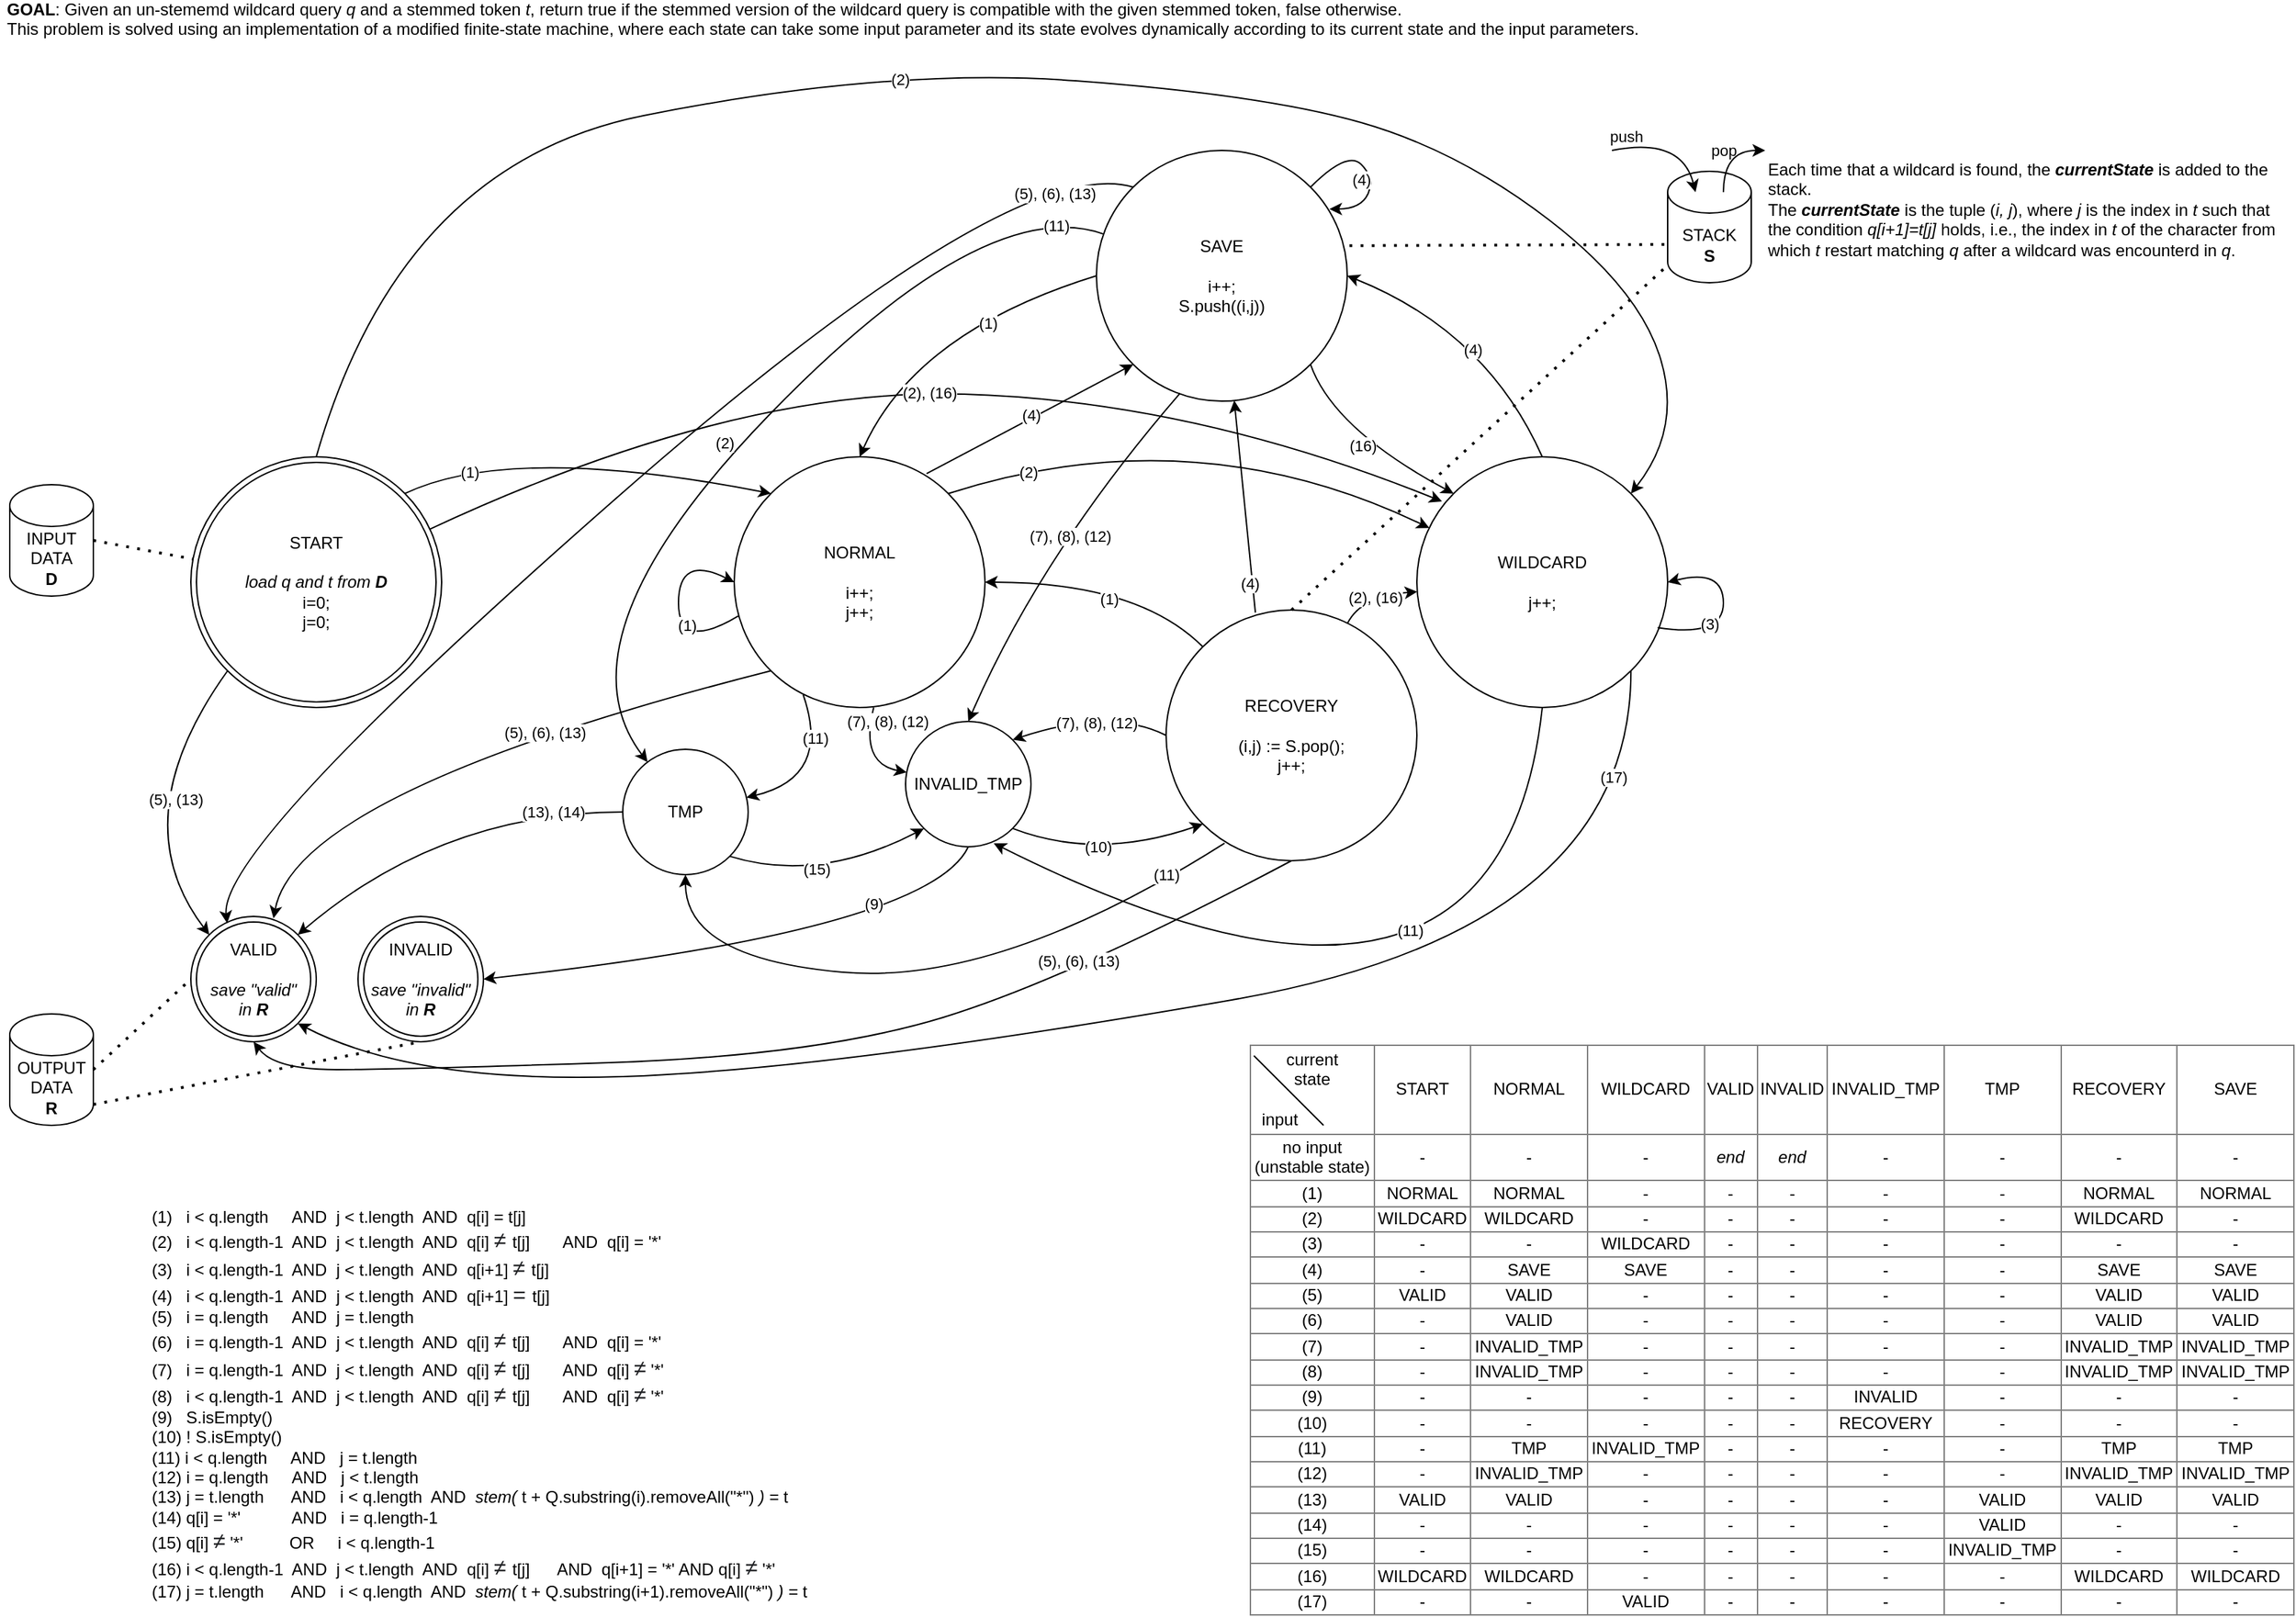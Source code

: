 <mxfile version="16.4.0" type="device"><diagram id="66Sm3epTP2mBcvqto1G-" name="Pagina-1"><mxGraphModel dx="2012" dy="714" grid="1" gridSize="10" guides="1" tooltips="1" connect="1" arrows="1" fold="1" page="1" pageScale="1" pageWidth="827" pageHeight="1169" math="0" shadow="0"><root><mxCell id="0"/><mxCell id="1" parent="0"/><mxCell id="__Qo0w44yZxhQyakp7ph-2" value="NORMAL&lt;br&gt;&lt;br&gt;i++;&lt;br&gt;j++;" style="ellipse;whiteSpace=wrap;html=1;aspect=fixed;fillColor=none;" parent="1" vertex="1"><mxGeometry x="-300" y="328" width="180" height="180" as="geometry"/></mxCell><mxCell id="__Qo0w44yZxhQyakp7ph-3" value="" style="curved=1;endArrow=classic;html=1;rounded=0;exitX=0.016;exitY=0.635;exitDx=0;exitDy=0;entryX=0;entryY=0.5;entryDx=0;entryDy=0;exitPerimeter=0;" parent="1" source="__Qo0w44yZxhQyakp7ph-2" target="__Qo0w44yZxhQyakp7ph-2" edge="1"><mxGeometry width="50" height="50" relative="1" as="geometry"><mxPoint x="-250" y="598" as="sourcePoint"/><mxPoint x="-200" y="548" as="targetPoint"/><Array as="points"><mxPoint x="-340" y="468"/><mxPoint x="-340" y="398"/></Array></mxGeometry></mxCell><mxCell id="__Qo0w44yZxhQyakp7ph-5" value="(1)" style="edgeLabel;html=1;align=center;verticalAlign=middle;resizable=0;points=[];" parent="__Qo0w44yZxhQyakp7ph-3" vertex="1" connectable="0"><mxGeometry x="-0.24" y="-6" relative="1" as="geometry"><mxPoint y="-7" as="offset"/></mxGeometry></mxCell><mxCell id="__Qo0w44yZxhQyakp7ph-4" value="(1)&amp;nbsp; &amp;nbsp;i &amp;lt; q.length&amp;nbsp; &amp;nbsp; &amp;nbsp;AND&amp;nbsp; j &amp;lt; t.length&amp;nbsp; AND&amp;nbsp; q[i] = t[j]&lt;br&gt;(2)&amp;nbsp; &amp;nbsp;i &amp;lt; q.length-1&amp;nbsp; AND&amp;nbsp; j &amp;lt; t.length&amp;nbsp; AND&amp;nbsp; q[i]&amp;nbsp;&lt;span style=&quot;color: rgb(32 , 33 , 36) ; font-family: &amp;#34;arial&amp;#34; , sans-serif ; font-size: 16px ; background-color: rgb(255 , 255 , 255)&quot;&gt;≠&amp;nbsp;&lt;/span&gt;t[j]&amp;nbsp; &amp;nbsp; &amp;nbsp; &amp;nbsp;AND&amp;nbsp; q[i] = '*'&lt;br&gt;(3)&amp;nbsp; &amp;nbsp;i &amp;lt; q.length-1&amp;nbsp; AND&amp;nbsp;&amp;nbsp;j &amp;lt; t.length&amp;nbsp; AND&amp;nbsp; q[i+1]&amp;nbsp;&lt;span style=&quot;color: rgb(32 , 33 , 36) ; font-family: &amp;#34;arial&amp;#34; , sans-serif ; font-size: 16px ; background-color: rgb(255 , 255 , 255)&quot;&gt;≠&amp;nbsp;&lt;/span&gt;t[j]&lt;br&gt;(4)&amp;nbsp; &amp;nbsp;i &amp;lt; q.length-1&amp;nbsp; AND&amp;nbsp;&amp;nbsp;j &amp;lt; t.length&amp;nbsp; AND&amp;nbsp; q[i+1]&amp;nbsp;&lt;span style=&quot;color: rgb(32 , 33 , 36) ; font-family: &amp;#34;arial&amp;#34; , sans-serif ; font-size: 16px ; background-color: rgb(255 , 255 , 255)&quot;&gt;=&amp;nbsp;&lt;/span&gt;t[j]&lt;br&gt;(5)&amp;nbsp; &amp;nbsp;i = q.length&amp;nbsp; &amp;nbsp; &amp;nbsp;AND&amp;nbsp; j = t.length&lt;br&gt;(6)&amp;nbsp; &amp;nbsp;i = q.length-1&amp;nbsp; AND&amp;nbsp; j &amp;lt; t.length&amp;nbsp; AND&amp;nbsp;&amp;nbsp;q[i]&amp;nbsp;&lt;span style=&quot;color: rgb(32 , 33 , 36) ; font-family: &amp;#34;arial&amp;#34; , sans-serif ; font-size: 16px ; background-color: rgb(255 , 255 , 255)&quot;&gt;≠&amp;nbsp;&lt;/span&gt;t[j]&amp;nbsp; &amp;nbsp; &amp;nbsp; &amp;nbsp;AND&amp;nbsp; q[i] = '*'&lt;br&gt;(7)&amp;nbsp; &amp;nbsp;i = q.length-1&amp;nbsp; AND&amp;nbsp; j &amp;lt; t.length&amp;nbsp; AND&amp;nbsp;&amp;nbsp;q[i]&amp;nbsp;&lt;span style=&quot;color: rgb(32 , 33 , 36) ; font-family: &amp;#34;arial&amp;#34; , sans-serif ; font-size: 16px ; background-color: rgb(255 , 255 , 255)&quot;&gt;≠&amp;nbsp;&lt;/span&gt;t[j]&amp;nbsp; &amp;nbsp; &amp;nbsp; &amp;nbsp;AND&amp;nbsp; q[i]&amp;nbsp;&lt;span style=&quot;color: rgb(32 , 33 , 36) ; font-family: &amp;#34;arial&amp;#34; , sans-serif ; font-size: 16px ; background-color: rgb(255 , 255 , 255)&quot;&gt;≠&lt;/span&gt;&amp;nbsp;'*'&lt;br&gt;(8)&amp;nbsp; &amp;nbsp;i &amp;lt; q.length-1&amp;nbsp; AND&amp;nbsp; j &amp;lt; t.length&amp;nbsp; AND&amp;nbsp; q[i]&amp;nbsp;&lt;span style=&quot;color: rgb(32 , 33 , 36) ; font-family: &amp;#34;arial&amp;#34; , sans-serif ; font-size: 16px ; background-color: rgb(255 , 255 , 255)&quot;&gt;≠&amp;nbsp;&lt;/span&gt;t[j]&amp;nbsp; &amp;nbsp; &amp;nbsp; &amp;nbsp;AND&amp;nbsp; q[i]&amp;nbsp;&lt;span style=&quot;color: rgb(32 , 33 , 36) ; font-family: &amp;#34;arial&amp;#34; , sans-serif ; font-size: 16px ; background-color: rgb(255 , 255 , 255)&quot;&gt;≠&lt;/span&gt;&amp;nbsp;'*'&lt;br&gt;(9)&amp;nbsp; &amp;nbsp;S.isEmpty()&lt;br&gt;(10) ! S.isEmpty()&lt;br&gt;(11) i &amp;lt; q.length&amp;nbsp; &amp;nbsp; &amp;nbsp;AND&amp;nbsp; &amp;nbsp;j = t.length&lt;br&gt;(12) i = q.length&amp;nbsp; &amp;nbsp; &amp;nbsp;AND&amp;nbsp; &amp;nbsp;j &amp;lt; t.length&lt;br&gt;(13) j = t.length&amp;nbsp; &amp;nbsp; &amp;nbsp; AND&amp;nbsp; &amp;nbsp;i &amp;lt; q.length&amp;nbsp; AND&amp;nbsp;&amp;nbsp;&lt;i&gt;stem( &lt;/i&gt;t + Q.substring(i).removeAll(&quot;*&quot;)&amp;nbsp;&lt;i&gt;) = &lt;/i&gt;t&lt;br&gt;(14) q[i] = '*'&amp;nbsp; &amp;nbsp; &amp;nbsp; &amp;nbsp; &amp;nbsp; &amp;nbsp;AND&amp;nbsp; &amp;nbsp;i = q.length-1&lt;br&gt;(15) q[i]&amp;nbsp;&lt;span style=&quot;color: rgb(32 , 33 , 36) ; font-family: &amp;#34;arial&amp;#34; , sans-serif ; font-size: 16px ; background-color: rgb(255 , 255 , 255)&quot;&gt;≠&lt;/span&gt;&amp;nbsp;'*'&amp;nbsp; &amp;nbsp; &amp;nbsp; &amp;nbsp; &amp;nbsp; OR&amp;nbsp; &amp;nbsp; &amp;nbsp;i &amp;lt; q.length-1&lt;br&gt;(16) i &amp;lt; q.length-1&amp;nbsp; AND&amp;nbsp; j &amp;lt; t.length&amp;nbsp; AND&amp;nbsp; q[i]&amp;nbsp;&lt;span style=&quot;color: rgb(32 , 33 , 36) ; font-family: &amp;#34;arial&amp;#34; , sans-serif ; font-size: 16px ; background-color: rgb(255 , 255 , 255)&quot;&gt;≠&amp;nbsp;&lt;/span&gt;t[j]&amp;nbsp; &amp;nbsp; &amp;nbsp; AND&amp;nbsp; q[i+1] = '*' AND q[i]&amp;nbsp;&lt;span style=&quot;color: rgb(32 , 33 , 36) ; font-family: &amp;#34;arial&amp;#34; , sans-serif ; font-size: 16px ; background-color: rgb(255 , 255 , 255)&quot;&gt;≠&lt;/span&gt;&amp;nbsp;'*'&lt;br&gt;(17) j = t.length&amp;nbsp; &amp;nbsp; &amp;nbsp; AND&amp;nbsp; &amp;nbsp;i &amp;lt; q.length&amp;nbsp; AND&amp;nbsp;&amp;nbsp;&lt;i&gt;stem(&amp;nbsp;&lt;/i&gt;t + Q.substring(i+1).removeAll(&quot;*&quot;)&amp;nbsp;&lt;i&gt;) =&amp;nbsp;&lt;/i&gt;t" style="text;html=1;strokeColor=none;fillColor=none;align=left;verticalAlign=top;whiteSpace=wrap;rounded=0;" parent="1" vertex="1"><mxGeometry x="-720" y="860" width="520" height="290" as="geometry"/></mxCell><mxCell id="__Qo0w44yZxhQyakp7ph-6" value="WILDCARD&lt;br&gt;&lt;br&gt;j++;" style="ellipse;whiteSpace=wrap;html=1;aspect=fixed;fillColor=none;" parent="1" vertex="1"><mxGeometry x="190" y="328" width="180" height="180" as="geometry"/></mxCell><mxCell id="__Qo0w44yZxhQyakp7ph-7" value="" style="curved=1;endArrow=classic;html=1;rounded=0;exitX=1;exitY=0;exitDx=0;exitDy=0;" parent="1" source="__Qo0w44yZxhQyakp7ph-2" target="__Qo0w44yZxhQyakp7ph-6" edge="1"><mxGeometry width="50" height="50" relative="1" as="geometry"><mxPoint x="-60" y="458" as="sourcePoint"/><mxPoint x="-10" y="408" as="targetPoint"/><Array as="points"><mxPoint x="30" y="298"/></Array></mxGeometry></mxCell><mxCell id="__Qo0w44yZxhQyakp7ph-10" value="(2)" style="edgeLabel;html=1;align=center;verticalAlign=middle;resizable=0;points=[];" parent="__Qo0w44yZxhQyakp7ph-7" vertex="1" connectable="0"><mxGeometry x="-0.093" y="-22" relative="1" as="geometry"><mxPoint x="-111" y="15" as="offset"/></mxGeometry></mxCell><mxCell id="__Qo0w44yZxhQyakp7ph-8" value="" style="curved=1;endArrow=classic;html=1;rounded=0;exitX=0.96;exitY=0.681;exitDx=0;exitDy=0;entryX=0;entryY=0.5;entryDx=0;entryDy=0;exitPerimeter=0;" parent="1" source="__Qo0w44yZxhQyakp7ph-6" edge="1"><mxGeometry width="50" height="50" relative="1" as="geometry"><mxPoint x="372.88" y="442.3" as="sourcePoint"/><mxPoint x="370.0" y="418" as="targetPoint"/><Array as="points"><mxPoint x="410" y="458"/><mxPoint x="410" y="408"/></Array></mxGeometry></mxCell><mxCell id="__Qo0w44yZxhQyakp7ph-9" value="(3)" style="edgeLabel;html=1;align=center;verticalAlign=middle;resizable=0;points=[];" parent="__Qo0w44yZxhQyakp7ph-8" vertex="1" connectable="0"><mxGeometry x="-0.24" y="-6" relative="1" as="geometry"><mxPoint x="-16" y="-5" as="offset"/></mxGeometry></mxCell><mxCell id="__Qo0w44yZxhQyakp7ph-11" value="&lt;div&gt;&lt;b&gt;GOAL&lt;/b&gt;: Given an un-stememd wildcard query &lt;i&gt;q&lt;/i&gt; and a stemmed token &lt;i&gt;t&lt;/i&gt;,&lt;span&gt;&amp;nbsp;return true if the stemmed version of the wildcard query is&amp;nbsp;&lt;/span&gt;&lt;span&gt;compatible with the given stemmed token, false otherwise.&lt;/span&gt;&lt;/div&gt;&lt;div&gt;&lt;span&gt;This problem is solved using an implementation of a modified&lt;/span&gt;&lt;span&gt;&amp;nbsp;finite-state machine, where each state can take some input&lt;/span&gt;&lt;span&gt;&amp;nbsp;parameter and its state evolves dynamically according to&lt;/span&gt;&lt;span&gt;&amp;nbsp;its current state and the input parameters.&lt;/span&gt;&lt;/div&gt;" style="text;html=1;strokeColor=none;fillColor=none;spacing=5;spacingTop=-20;whiteSpace=wrap;overflow=hidden;rounded=0;align=left;" parent="1" vertex="1"><mxGeometry x="-827" y="10" width="1587" height="120" as="geometry"/></mxCell><mxCell id="__Qo0w44yZxhQyakp7ph-12" value="" style="curved=1;endArrow=classic;html=1;rounded=0;exitX=0.5;exitY=0;exitDx=0;exitDy=0;entryX=1;entryY=0.5;entryDx=0;entryDy=0;" parent="1" source="__Qo0w44yZxhQyakp7ph-6" target="__Qo0w44yZxhQyakp7ph-16" edge="1"><mxGeometry width="50" height="50" relative="1" as="geometry"><mxPoint x="343.64" y="468.0" as="sourcePoint"/><mxPoint x="280" y="564.36" as="targetPoint"/><Array as="points"><mxPoint x="240" y="238"/></Array></mxGeometry></mxCell><mxCell id="__Qo0w44yZxhQyakp7ph-13" value="(4)" style="edgeLabel;html=1;align=center;verticalAlign=middle;resizable=0;points=[];" parent="__Qo0w44yZxhQyakp7ph-12" vertex="1" connectable="0"><mxGeometry x="-0.093" y="-22" relative="1" as="geometry"><mxPoint x="-32" y="17" as="offset"/></mxGeometry></mxCell><mxCell id="__Qo0w44yZxhQyakp7ph-16" value="SAVE&lt;br&gt;&lt;br&gt;i++;&lt;br&gt;S.push((i,j))" style="ellipse;whiteSpace=wrap;html=1;aspect=fixed;fillColor=none;" parent="1" vertex="1"><mxGeometry x="-40" y="108" width="180" height="180" as="geometry"/></mxCell><mxCell id="__Qo0w44yZxhQyakp7ph-18" value="" style="curved=1;endArrow=classic;html=1;rounded=0;exitX=0;exitY=0.5;exitDx=0;exitDy=0;entryX=0.5;entryY=0;entryDx=0;entryDy=0;" parent="1" source="__Qo0w44yZxhQyakp7ph-16" target="__Qo0w44yZxhQyakp7ph-2" edge="1"><mxGeometry width="50" height="50" relative="1" as="geometry"><mxPoint x="353.64" y="491.64" as="sourcePoint"/><mxPoint x="353.64" y="614.36" as="targetPoint"/><Array as="points"><mxPoint x="-170" y="238"/></Array></mxGeometry></mxCell><mxCell id="oOPfeq_3tYy-p722Qf_V-6" value="(1)" style="edgeLabel;html=1;align=center;verticalAlign=middle;resizable=0;points=[];" parent="__Qo0w44yZxhQyakp7ph-18" vertex="1" connectable="0"><mxGeometry x="-0.281" y="9" relative="1" as="geometry"><mxPoint as="offset"/></mxGeometry></mxCell><mxCell id="__Qo0w44yZxhQyakp7ph-20" value="START&lt;br&gt;&lt;br&gt;&lt;i&gt;load q and t from &lt;b&gt;D&lt;/b&gt;&lt;/i&gt;&lt;br&gt;i=0;&lt;br&gt;j=0;" style="ellipse;shape=doubleEllipse;whiteSpace=wrap;html=1;aspect=fixed;fillColor=none;" parent="1" vertex="1"><mxGeometry x="-690" y="328" width="180" height="180" as="geometry"/></mxCell><mxCell id="__Qo0w44yZxhQyakp7ph-21" value="" style="curved=1;endArrow=classic;html=1;rounded=0;exitX=1;exitY=0;exitDx=0;exitDy=0;entryX=0;entryY=0;entryDx=0;entryDy=0;" parent="1" source="__Qo0w44yZxhQyakp7ph-20" target="__Qo0w44yZxhQyakp7ph-2" edge="1"><mxGeometry width="50" height="50" relative="1" as="geometry"><mxPoint x="-460" y="368" as="sourcePoint"/><mxPoint x="-410" y="318" as="targetPoint"/><Array as="points"><mxPoint x="-460" y="318"/></Array></mxGeometry></mxCell><mxCell id="zODem1AToH_HP48dEV0D-1" value="(1)" style="edgeLabel;html=1;align=center;verticalAlign=middle;resizable=0;points=[];" parent="__Qo0w44yZxhQyakp7ph-21" vertex="1" connectable="0"><mxGeometry x="-0.017" y="-13" relative="1" as="geometry"><mxPoint x="-77" y="-2" as="offset"/></mxGeometry></mxCell><mxCell id="__Qo0w44yZxhQyakp7ph-22" value="VALID&lt;br&gt;&lt;br&gt;&lt;i&gt;save &quot;valid&quot;&lt;br&gt;in &lt;b&gt;R&lt;/b&gt;&lt;/i&gt;" style="ellipse;shape=doubleEllipse;whiteSpace=wrap;html=1;aspect=fixed;fillColor=none;" parent="1" vertex="1"><mxGeometry x="-690" y="658" width="90" height="90" as="geometry"/></mxCell><mxCell id="__Qo0w44yZxhQyakp7ph-26" value="" style="group" parent="1" vertex="1" connectable="0"><mxGeometry x="-613.5" y="525.995" width="177" height="42.005" as="geometry"/></mxCell><mxCell id="__Qo0w44yZxhQyakp7ph-23" value="" style="curved=1;endArrow=classic;html=1;rounded=0;exitX=0;exitY=1;exitDx=0;exitDy=0;entryX=0.659;entryY=0.015;entryDx=0;entryDy=0;entryPerimeter=0;" parent="__Qo0w44yZxhQyakp7ph-26" source="__Qo0w44yZxhQyakp7ph-2" target="__Qo0w44yZxhQyakp7ph-22" edge="1"><mxGeometry width="50" height="50" relative="1" as="geometry"><mxPoint x="240" y="112.005" as="sourcePoint"/><mxPoint x="290" y="62.005" as="targetPoint"/><Array as="points"><mxPoint y="42.005"/></Array></mxGeometry></mxCell><mxCell id="__Qo0w44yZxhQyakp7ph-25" value="(5), (6), (13)" style="edgeLabel;html=1;align=center;verticalAlign=middle;resizable=0;points=[];" parent="__Qo0w44yZxhQyakp7ph-26" vertex="1" connectable="0"><mxGeometry x="240" y="-238" as="geometry"><mxPoint x="-63" y="238" as="offset"/></mxGeometry></mxCell><mxCell id="__Qo0w44yZxhQyakp7ph-27" value="INVALID&lt;br&gt;&lt;br&gt;&lt;i&gt;save &quot;invalid&quot;&lt;br&gt;in&amp;nbsp;&lt;b&gt;R&lt;/b&gt;&lt;/i&gt;" style="ellipse;shape=doubleEllipse;whiteSpace=wrap;html=1;aspect=fixed;fillColor=none;" parent="1" vertex="1"><mxGeometry x="-570" y="658" width="90" height="90" as="geometry"/></mxCell><mxCell id="__Qo0w44yZxhQyakp7ph-30" value="INVALID_TMP" style="ellipse;whiteSpace=wrap;html=1;aspect=fixed;fillColor=none;" parent="1" vertex="1"><mxGeometry x="-177" y="518" width="90" height="90" as="geometry"/></mxCell><mxCell id="__Qo0w44yZxhQyakp7ph-31" value="" style="curved=1;endArrow=classic;html=1;rounded=0;exitX=0.556;exitY=1.001;exitDx=0;exitDy=0;exitPerimeter=0;" parent="1" source="__Qo0w44yZxhQyakp7ph-2" target="__Qo0w44yZxhQyakp7ph-30" edge="1"><mxGeometry width="50" height="50" relative="1" as="geometry"><mxPoint x="-103.64" y="481.64" as="sourcePoint"/><mxPoint x="-200" y="668" as="targetPoint"/><Array as="points"><mxPoint x="-210" y="548"/></Array></mxGeometry></mxCell><mxCell id="__Qo0w44yZxhQyakp7ph-32" value="(7), (8), (12)" style="edgeLabel;html=1;align=center;verticalAlign=middle;resizable=0;points=[];" parent="__Qo0w44yZxhQyakp7ph-31" vertex="1" connectable="0"><mxGeometry x="-0.065" y="18" relative="1" as="geometry"><mxPoint x="1" y="-29" as="offset"/></mxGeometry></mxCell><mxCell id="__Qo0w44yZxhQyakp7ph-33" value="RECOVERY&lt;br&gt;&lt;br&gt;(i,j) := S.pop();&lt;br&gt;j++;" style="ellipse;whiteSpace=wrap;html=1;aspect=fixed;fillColor=none;" parent="1" vertex="1"><mxGeometry x="10" y="438" width="180" height="180" as="geometry"/></mxCell><mxCell id="__Qo0w44yZxhQyakp7ph-38" value="" style="group" parent="1" vertex="1" connectable="0"><mxGeometry x="370" y="98" width="440" height="120" as="geometry"/></mxCell><mxCell id="__Qo0w44yZxhQyakp7ph-17" value="" style="group" parent="__Qo0w44yZxhQyakp7ph-38" vertex="1" connectable="0"><mxGeometry y="10" width="440" height="110" as="geometry"/></mxCell><mxCell id="__Qo0w44yZxhQyakp7ph-37" value="" style="group" parent="__Qo0w44yZxhQyakp7ph-17" vertex="1" connectable="0"><mxGeometry width="440" height="110" as="geometry"/></mxCell><mxCell id="__Qo0w44yZxhQyakp7ph-14" value="STACK&lt;br&gt;&lt;b&gt;S&lt;/b&gt;" style="shape=cylinder3;whiteSpace=wrap;html=1;boundedLbl=1;backgroundOutline=1;size=15;fillColor=none;" parent="__Qo0w44yZxhQyakp7ph-37" vertex="1"><mxGeometry y="15" width="60" height="80" as="geometry"/></mxCell><mxCell id="__Qo0w44yZxhQyakp7ph-15" value="Each time that a wildcard is found,&amp;nbsp;the &lt;b&gt;&lt;i&gt;currentState &lt;/i&gt;&lt;/b&gt;is added to the stack.&lt;br&gt;The &lt;b style=&quot;font-style: italic&quot;&gt;currentState &lt;/b&gt;is the tuple (&lt;i&gt;i, j&lt;/i&gt;), where &lt;i&gt;j&lt;/i&gt; is the index in &lt;i&gt;t&lt;/i&gt;&amp;nbsp;such that the condition &lt;i&gt;q[i+1]=t[j] &lt;/i&gt;holds, i.e., the index in &lt;i&gt;t&lt;/i&gt;&amp;nbsp;of the character from which &lt;i&gt;t&lt;/i&gt;&amp;nbsp;restart matching &lt;i&gt;q&lt;/i&gt;&amp;nbsp;after a wildcard was encounterd in &lt;i&gt;q&lt;/i&gt;.&amp;nbsp;" style="text;html=1;strokeColor=none;fillColor=none;align=left;verticalAlign=top;whiteSpace=wrap;rounded=0;" parent="__Qo0w44yZxhQyakp7ph-37" vertex="1"><mxGeometry x="70" width="370" height="110" as="geometry"/></mxCell><mxCell id="__Qo0w44yZxhQyakp7ph-34" value="push" style="curved=1;endArrow=classic;html=1;rounded=0;labelBackgroundColor=none;" parent="__Qo0w44yZxhQyakp7ph-38" edge="1"><mxGeometry x="-0.745" y="8" width="50" height="50" relative="1" as="geometry"><mxPoint x="-40" y="10" as="sourcePoint"/><mxPoint x="20" y="40" as="targetPoint"/><Array as="points"><mxPoint x="10"/></Array><mxPoint as="offset"/></mxGeometry></mxCell><mxCell id="__Qo0w44yZxhQyakp7ph-35" value="pop" style="curved=1;endArrow=classic;html=1;rounded=0;exitX=0.667;exitY=0.188;exitDx=0;exitDy=0;exitPerimeter=0;labelBackgroundColor=none;" parent="__Qo0w44yZxhQyakp7ph-38" source="__Qo0w44yZxhQyakp7ph-14" edge="1"><mxGeometry x="0.001" width="50" height="50" relative="1" as="geometry"><mxPoint x="-30" y="20" as="sourcePoint"/><mxPoint x="70" y="10" as="targetPoint"/><Array as="points"><mxPoint x="40" y="10"/></Array><mxPoint as="offset"/></mxGeometry></mxCell><mxCell id="__Qo0w44yZxhQyakp7ph-40" value="" style="curved=1;endArrow=classic;html=1;rounded=0;exitX=1;exitY=1;exitDx=0;exitDy=0;entryX=0;entryY=1;entryDx=0;entryDy=0;" parent="1" source="__Qo0w44yZxhQyakp7ph-30" target="__Qo0w44yZxhQyakp7ph-33" edge="1"><mxGeometry width="50" height="50" relative="1" as="geometry"><mxPoint x="-136.36" y="491.64" as="sourcePoint"/><mxPoint x="-46.82" y="464.82" as="targetPoint"/><Array as="points"><mxPoint x="-40" y="618"/></Array></mxGeometry></mxCell><mxCell id="__Qo0w44yZxhQyakp7ph-41" value="(10)" style="edgeLabel;html=1;align=center;verticalAlign=middle;resizable=0;points=[];" parent="__Qo0w44yZxhQyakp7ph-40" vertex="1" connectable="0"><mxGeometry x="-0.065" y="18" relative="1" as="geometry"><mxPoint x="3" y="8" as="offset"/></mxGeometry></mxCell><mxCell id="__Qo0w44yZxhQyakp7ph-42" value="" style="curved=1;endArrow=classic;html=1;rounded=0;entryX=1;entryY=0.5;entryDx=0;entryDy=0;exitX=0.5;exitY=1;exitDx=0;exitDy=0;" parent="1" source="__Qo0w44yZxhQyakp7ph-30" target="__Qo0w44yZxhQyakp7ph-27" edge="1"><mxGeometry width="50" height="50" relative="1" as="geometry"><mxPoint x="-170" y="618" as="sourcePoint"/><mxPoint x="-46.82" y="464.82" as="targetPoint"/><Array as="points"><mxPoint x="-160" y="668"/></Array></mxGeometry></mxCell><mxCell id="__Qo0w44yZxhQyakp7ph-43" value="(9)" style="edgeLabel;html=1;align=center;verticalAlign=middle;resizable=0;points=[];" parent="__Qo0w44yZxhQyakp7ph-42" vertex="1" connectable="0"><mxGeometry x="-0.065" y="18" relative="1" as="geometry"><mxPoint x="72" y="-50" as="offset"/></mxGeometry></mxCell><mxCell id="__Qo0w44yZxhQyakp7ph-44" value="" style="curved=1;endArrow=classic;html=1;rounded=0;exitX=0;exitY=0;exitDx=0;exitDy=0;entryX=1;entryY=0.5;entryDx=0;entryDy=0;" parent="1" source="__Qo0w44yZxhQyakp7ph-33" target="__Qo0w44yZxhQyakp7ph-2" edge="1"><mxGeometry width="50" height="50" relative="1" as="geometry"><mxPoint x="-526.36" y="364.36" as="sourcePoint"/><mxPoint x="-263.64" y="364.36" as="targetPoint"/><Array as="points"><mxPoint x="-10" y="418"/></Array></mxGeometry></mxCell><mxCell id="oOPfeq_3tYy-p722Qf_V-5" value="(1)" style="edgeLabel;html=1;align=center;verticalAlign=middle;resizable=0;points=[];" parent="__Qo0w44yZxhQyakp7ph-44" vertex="1" connectable="0"><mxGeometry x="-0.014" y="12" relative="1" as="geometry"><mxPoint as="offset"/></mxGeometry></mxCell><mxCell id="__Qo0w44yZxhQyakp7ph-45" value="" style="curved=1;endArrow=classic;html=1;rounded=0;exitX=0.5;exitY=1;exitDx=0;exitDy=0;entryX=0.703;entryY=0.972;entryDx=0;entryDy=0;entryPerimeter=0;" parent="1" source="__Qo0w44yZxhQyakp7ph-6" target="__Qo0w44yZxhQyakp7ph-30" edge="1"><mxGeometry width="50" height="50" relative="1" as="geometry"><mxPoint x="46.36" y="474.36" as="sourcePoint"/><mxPoint x="-110" y="428" as="targetPoint"/><Array as="points"><mxPoint x="250" y="788"/></Array></mxGeometry></mxCell><mxCell id="__Qo0w44yZxhQyakp7ph-46" value="(11)" style="edgeLabel;html=1;align=center;verticalAlign=middle;resizable=0;points=[];" parent="__Qo0w44yZxhQyakp7ph-45" vertex="1" connectable="0"><mxGeometry x="-0.455" y="-62" relative="1" as="geometry"><mxPoint x="-14" y="-20" as="offset"/></mxGeometry></mxCell><mxCell id="__Qo0w44yZxhQyakp7ph-47" value="TMP" style="ellipse;whiteSpace=wrap;html=1;aspect=fixed;fillColor=none;" parent="1" vertex="1"><mxGeometry x="-380" y="538" width="90" height="90" as="geometry"/></mxCell><mxCell id="__Qo0w44yZxhQyakp7ph-48" value="" style="curved=1;endArrow=classic;html=1;rounded=0;exitX=0.275;exitY=0.949;exitDx=0;exitDy=0;exitPerimeter=0;" parent="1" source="__Qo0w44yZxhQyakp7ph-2" target="__Qo0w44yZxhQyakp7ph-47" edge="1"><mxGeometry width="50" height="50" relative="1" as="geometry"><mxPoint x="-136.36" y="491.64" as="sourcePoint"/><mxPoint x="-100.335" y="533.559" as="targetPoint"/><Array as="points"><mxPoint x="-230" y="558"/></Array></mxGeometry></mxCell><mxCell id="__Qo0w44yZxhQyakp7ph-49" value="(11)" style="edgeLabel;html=1;align=center;verticalAlign=middle;resizable=0;points=[];" parent="__Qo0w44yZxhQyakp7ph-48" vertex="1" connectable="0"><mxGeometry x="-0.065" y="18" relative="1" as="geometry"><mxPoint x="-28" y="-18" as="offset"/></mxGeometry></mxCell><mxCell id="__Qo0w44yZxhQyakp7ph-50" value="" style="curved=1;endArrow=classic;html=1;rounded=0;exitX=0;exitY=0.5;exitDx=0;exitDy=0;entryX=1;entryY=0;entryDx=0;entryDy=0;" parent="1" source="__Qo0w44yZxhQyakp7ph-47" target="__Qo0w44yZxhQyakp7ph-22" edge="1"><mxGeometry width="50" height="50" relative="1" as="geometry"><mxPoint x="-200.0" y="518" as="sourcePoint"/><mxPoint x="-281.167" y="582.817" as="targetPoint"/><Array as="points"><mxPoint x="-510" y="583"/></Array></mxGeometry></mxCell><mxCell id="__Qo0w44yZxhQyakp7ph-51" value="(13), (14)" style="edgeLabel;html=1;align=center;verticalAlign=middle;resizable=0;points=[];" parent="__Qo0w44yZxhQyakp7ph-50" vertex="1" connectable="0"><mxGeometry x="-0.065" y="18" relative="1" as="geometry"><mxPoint x="74" y="-18" as="offset"/></mxGeometry></mxCell><mxCell id="__Qo0w44yZxhQyakp7ph-52" value="" style="curved=1;endArrow=classic;html=1;rounded=0;exitX=1;exitY=1;exitDx=0;exitDy=0;entryX=0;entryY=1;entryDx=0;entryDy=0;" parent="1" source="__Qo0w44yZxhQyakp7ph-47" target="__Qo0w44yZxhQyakp7ph-30" edge="1"><mxGeometry width="50" height="50" relative="1" as="geometry"><mxPoint x="-300.0" y="611.18" as="sourcePoint"/><mxPoint x="-163.46" y="608.0" as="targetPoint"/><Array as="points"><mxPoint x="-239.82" y="634.36"/></Array></mxGeometry></mxCell><mxCell id="__Qo0w44yZxhQyakp7ph-53" value="(15)" style="edgeLabel;html=1;align=center;verticalAlign=middle;resizable=0;points=[];" parent="__Qo0w44yZxhQyakp7ph-52" vertex="1" connectable="0"><mxGeometry x="-0.065" y="18" relative="1" as="geometry"><mxPoint x="3" y="8" as="offset"/></mxGeometry></mxCell><mxCell id="__Qo0w44yZxhQyakp7ph-57" value="INPUT&lt;br&gt;DATA&lt;br&gt;&lt;b&gt;D&lt;/b&gt;" style="shape=cylinder3;whiteSpace=wrap;html=1;boundedLbl=1;backgroundOutline=1;size=15;fillColor=none;" parent="1" vertex="1"><mxGeometry x="-820" y="348" width="60" height="80" as="geometry"/></mxCell><mxCell id="__Qo0w44yZxhQyakp7ph-58" value="" style="endArrow=none;dashed=1;html=1;dashPattern=1 3;strokeWidth=2;rounded=0;labelBackgroundColor=none;entryX=0;entryY=0;entryDx=0;entryDy=52.5;entryPerimeter=0;exitX=1.009;exitY=0.38;exitDx=0;exitDy=0;exitPerimeter=0;" parent="1" source="__Qo0w44yZxhQyakp7ph-16" target="__Qo0w44yZxhQyakp7ph-14" edge="1"><mxGeometry width="50" height="50" relative="1" as="geometry"><mxPoint x="130" y="178" as="sourcePoint"/><mxPoint x="180" y="128" as="targetPoint"/></mxGeometry></mxCell><mxCell id="__Qo0w44yZxhQyakp7ph-59" value="" style="endArrow=none;dashed=1;html=1;dashPattern=1 3;strokeWidth=2;rounded=0;labelBackgroundColor=none;exitX=0.5;exitY=0;exitDx=0;exitDy=0;" parent="1" source="__Qo0w44yZxhQyakp7ph-33" target="__Qo0w44yZxhQyakp7ph-14" edge="1"><mxGeometry width="50" height="50" relative="1" as="geometry"><mxPoint x="151.62" y="186.4" as="sourcePoint"/><mxPoint x="180" y="165.5" as="targetPoint"/></mxGeometry></mxCell><mxCell id="__Qo0w44yZxhQyakp7ph-60" value="" style="endArrow=none;dashed=1;html=1;dashPattern=1 3;strokeWidth=2;rounded=0;labelBackgroundColor=none;exitX=1;exitY=0.5;exitDx=0;exitDy=0;exitPerimeter=0;" parent="1" source="__Qo0w44yZxhQyakp7ph-57" target="__Qo0w44yZxhQyakp7ph-20" edge="1"><mxGeometry width="50" height="50" relative="1" as="geometry"><mxPoint x="-610" y="363" as="sourcePoint"/><mxPoint x="-523.559" y="108" as="targetPoint"/></mxGeometry></mxCell><mxCell id="__Qo0w44yZxhQyakp7ph-63" value="OUTPUT DATA&lt;br&gt;&lt;b&gt;R&lt;/b&gt;" style="shape=cylinder3;whiteSpace=wrap;html=1;boundedLbl=1;backgroundOutline=1;size=15;fillColor=none;" parent="1" vertex="1"><mxGeometry x="-820" y="728" width="60" height="80" as="geometry"/></mxCell><mxCell id="__Qo0w44yZxhQyakp7ph-64" value="" style="endArrow=none;dashed=1;html=1;dashPattern=1 3;strokeWidth=2;rounded=0;labelBackgroundColor=none;entryX=0;entryY=0.5;entryDx=0;entryDy=0;exitX=1;exitY=0.5;exitDx=0;exitDy=0;exitPerimeter=0;" parent="1" source="__Qo0w44yZxhQyakp7ph-63" target="__Qo0w44yZxhQyakp7ph-22" edge="1"><mxGeometry width="50" height="50" relative="1" as="geometry"><mxPoint x="-760" y="758" as="sourcePoint"/><mxPoint x="-710" y="708" as="targetPoint"/></mxGeometry></mxCell><mxCell id="__Qo0w44yZxhQyakp7ph-65" value="" style="endArrow=none;dashed=1;html=1;dashPattern=1 3;strokeWidth=2;rounded=0;labelBackgroundColor=none;entryX=0.5;entryY=1;entryDx=0;entryDy=0;exitX=1;exitY=1;exitDx=0;exitDy=-15;exitPerimeter=0;" parent="1" source="__Qo0w44yZxhQyakp7ph-63" target="__Qo0w44yZxhQyakp7ph-27" edge="1"><mxGeometry width="50" height="50" relative="1" as="geometry"><mxPoint x="-740" y="758" as="sourcePoint"/><mxPoint x="-680.0" y="713" as="targetPoint"/></mxGeometry></mxCell><mxCell id="zODem1AToH_HP48dEV0D-2" value="" style="curved=1;endArrow=classic;html=1;rounded=0;exitX=0.5;exitY=0;exitDx=0;exitDy=0;entryX=1;entryY=0;entryDx=0;entryDy=0;" parent="1" source="__Qo0w44yZxhQyakp7ph-20" target="__Qo0w44yZxhQyakp7ph-6" edge="1"><mxGeometry width="50" height="50" relative="1" as="geometry"><mxPoint x="-136.36" y="364.36" as="sourcePoint"/><mxPoint x="226.36" y="364.36" as="targetPoint"/><Array as="points"><mxPoint x="-540" y="118"/><mxPoint x="-190" y="48"/><mxPoint x="80" y="68"/><mxPoint x="220" y="108"/><mxPoint x="350" y="208"/><mxPoint x="380" y="308"/></Array></mxGeometry></mxCell><mxCell id="zODem1AToH_HP48dEV0D-3" value="(2)" style="edgeLabel;html=1;align=center;verticalAlign=middle;resizable=0;points=[];" parent="zODem1AToH_HP48dEV0D-2" vertex="1" connectable="0"><mxGeometry x="-0.093" y="-22" relative="1" as="geometry"><mxPoint x="-12" y="-15" as="offset"/></mxGeometry></mxCell><mxCell id="zODem1AToH_HP48dEV0D-4" value="" style="curved=1;endArrow=classic;html=1;rounded=0;exitX=0;exitY=1;exitDx=0;exitDy=0;entryX=0;entryY=0;entryDx=0;entryDy=0;" parent="1" source="__Qo0w44yZxhQyakp7ph-20" target="__Qo0w44yZxhQyakp7ph-22" edge="1"><mxGeometry width="50" height="50" relative="1" as="geometry"><mxPoint x="-526.36" y="364.36" as="sourcePoint"/><mxPoint x="-263.64" y="364.36" as="targetPoint"/><Array as="points"><mxPoint x="-740" y="588"/></Array></mxGeometry></mxCell><mxCell id="zODem1AToH_HP48dEV0D-5" value="(5), (13)" style="edgeLabel;html=1;align=center;verticalAlign=middle;resizable=0;points=[];" parent="zODem1AToH_HP48dEV0D-4" vertex="1" connectable="0"><mxGeometry x="-0.017" y="-13" relative="1" as="geometry"><mxPoint x="40" y="6" as="offset"/></mxGeometry></mxCell><mxCell id="oOPfeq_3tYy-p722Qf_V-1" value="" style="curved=1;endArrow=classic;html=1;rounded=0;exitX=0.767;exitY=0.067;exitDx=0;exitDy=0;entryX=0;entryY=1;entryDx=0;entryDy=0;exitPerimeter=0;" parent="1" source="__Qo0w44yZxhQyakp7ph-2" target="__Qo0w44yZxhQyakp7ph-16" edge="1"><mxGeometry width="50" height="50" relative="1" as="geometry"><mxPoint x="-136.36" y="364.36" as="sourcePoint"/><mxPoint x="226.36" y="364.36" as="targetPoint"/><Array as="points"/></mxGeometry></mxCell><mxCell id="oOPfeq_3tYy-p722Qf_V-2" value="(4)" style="edgeLabel;html=1;align=center;verticalAlign=middle;resizable=0;points=[];" parent="oOPfeq_3tYy-p722Qf_V-1" vertex="1" connectable="0"><mxGeometry x="-0.093" y="-22" relative="1" as="geometry"><mxPoint x="-3" y="-26" as="offset"/></mxGeometry></mxCell><mxCell id="oOPfeq_3tYy-p722Qf_V-7" value="" style="curved=1;endArrow=classic;html=1;rounded=0;entryX=0.5;entryY=1;entryDx=0;entryDy=0;exitX=0.5;exitY=1;exitDx=0;exitDy=0;" parent="1" source="__Qo0w44yZxhQyakp7ph-33" target="__Qo0w44yZxhQyakp7ph-22" edge="1"><mxGeometry width="50" height="50" relative="1" as="geometry"><mxPoint x="-122" y="618" as="sourcePoint"/><mxPoint x="-470" y="713" as="targetPoint"/><Array as="points"><mxPoint x="-60" y="703"/><mxPoint x="-240" y="758"/><mxPoint x="-540" y="768"/><mxPoint x="-630" y="768"/></Array></mxGeometry></mxCell><mxCell id="oOPfeq_3tYy-p722Qf_V-8" value="(5), (6), (13)" style="edgeLabel;html=1;align=center;verticalAlign=middle;resizable=0;points=[];" parent="oOPfeq_3tYy-p722Qf_V-7" vertex="1" connectable="0"><mxGeometry x="-0.065" y="18" relative="1" as="geometry"><mxPoint x="179" y="-85" as="offset"/></mxGeometry></mxCell><mxCell id="oOPfeq_3tYy-p722Qf_V-9" value="" style="group" parent="1" vertex="1" connectable="0"><mxGeometry x="70" y="780" width="750" height="380" as="geometry"/></mxCell><mxCell id="__Qo0w44yZxhQyakp7ph-54" value="&lt;table border=&quot;1&quot; width=&quot;100%&quot; style=&quot;width: 100% ; height: 100% ; border-collapse: collapse&quot;&gt;&lt;tbody&gt;&lt;tr&gt;&lt;td&gt;&lt;span&gt;&#9;&lt;/span&gt;current&lt;br&gt;&lt;span&gt;&#9;&lt;/span&gt;state&lt;br&gt;&lt;br&gt;&lt;div style=&quot;text-align: left&quot;&gt;&lt;span&gt;&amp;nbsp; input&lt;/span&gt;&lt;/div&gt;&lt;/td&gt;&lt;td&gt;START&lt;/td&gt;&lt;td&gt;NORMAL&lt;/td&gt;&lt;td&gt;WILDCARD&lt;/td&gt;&lt;td&gt;VALID&lt;/td&gt;&lt;td&gt;INVALID&lt;/td&gt;&lt;td&gt;&lt;span&gt;INVALID_TMP&lt;/span&gt;&lt;br&gt;&lt;/td&gt;&lt;td&gt;TMP&lt;/td&gt;&lt;td&gt;&lt;span&gt;RECOVERY&lt;/span&gt;&lt;br&gt;&lt;/td&gt;&lt;td&gt;&lt;span&gt;SAVE&lt;/span&gt;&lt;br&gt;&lt;/td&gt;&lt;/tr&gt;&lt;tr&gt;&lt;td&gt;no input&lt;br&gt;(unstable state)&lt;/td&gt;&lt;td&gt;-&lt;br&gt;&lt;/td&gt;&lt;td&gt;-&lt;/td&gt;&lt;td&gt;-&lt;/td&gt;&lt;td&gt;&lt;i&gt;end&lt;/i&gt;&lt;/td&gt;&lt;td&gt;&lt;i&gt;end&lt;/i&gt;&lt;br&gt;&lt;/td&gt;&lt;td&gt;-&lt;/td&gt;&lt;td&gt;-&lt;/td&gt;&lt;td&gt;-&lt;/td&gt;&lt;td&gt;-&lt;/td&gt;&lt;/tr&gt;&lt;tr&gt;&lt;td&gt;(1)&lt;br&gt;&lt;/td&gt;&lt;td&gt;NORMAL&lt;/td&gt;&lt;td&gt;NORMAL&lt;/td&gt;&lt;td&gt;-&lt;/td&gt;&lt;td&gt;-&lt;/td&gt;&lt;td&gt;-&lt;/td&gt;&lt;td&gt;-&lt;/td&gt;&lt;td&gt;-&lt;/td&gt;&lt;td&gt;NORMAL&lt;/td&gt;&lt;td&gt;NORMAL&lt;/td&gt;&lt;/tr&gt;&lt;tr&gt;&lt;td&gt;(2)&lt;/td&gt;&lt;td&gt;WILDCARD&lt;br&gt;&lt;/td&gt;&lt;td&gt;WILDCARD&lt;br&gt;&lt;/td&gt;&lt;td&gt;-&lt;/td&gt;&lt;td&gt;-&lt;/td&gt;&lt;td&gt;-&lt;/td&gt;&lt;td&gt;-&lt;/td&gt;&lt;td&gt;-&lt;/td&gt;&lt;td&gt;WILDCARD&lt;br&gt;&lt;/td&gt;&lt;td&gt;-&lt;br&gt;&lt;/td&gt;&lt;/tr&gt;&lt;tr&gt;&lt;td&gt;(3)&lt;/td&gt;&lt;td&gt;-&lt;/td&gt;&lt;td&gt;-&lt;/td&gt;&lt;td&gt;WILDCARD&lt;/td&gt;&lt;td&gt;-&lt;/td&gt;&lt;td&gt;-&lt;/td&gt;&lt;td&gt;-&lt;/td&gt;&lt;td&gt;-&lt;/td&gt;&lt;td&gt;-&lt;/td&gt;&lt;td&gt;-&lt;/td&gt;&lt;/tr&gt;&lt;tr&gt;&lt;td&gt;(4)&lt;/td&gt;&lt;td&gt;-&lt;/td&gt;&lt;td&gt;SAVE&lt;/td&gt;&lt;td&gt;SAVE&lt;/td&gt;&lt;td&gt;-&lt;/td&gt;&lt;td&gt;-&lt;/td&gt;&lt;td&gt;-&lt;/td&gt;&lt;td&gt;-&lt;/td&gt;&lt;td&gt;SAVE&lt;/td&gt;&lt;td&gt;SAVE&lt;/td&gt;&lt;/tr&gt;&lt;tr&gt;&lt;td&gt;(5)&lt;/td&gt;&lt;td&gt;VALID&lt;br&gt;&lt;/td&gt;&lt;td&gt;VALID&lt;/td&gt;&lt;td&gt;-&lt;/td&gt;&lt;td&gt;-&lt;/td&gt;&lt;td&gt;-&lt;/td&gt;&lt;td&gt;-&lt;/td&gt;&lt;td&gt;-&lt;/td&gt;&lt;td&gt;VALID&lt;br&gt;&lt;/td&gt;&lt;td&gt;VALID&lt;/td&gt;&lt;/tr&gt;&lt;tr&gt;&lt;td&gt;(6)&lt;/td&gt;&lt;td&gt;-&lt;/td&gt;&lt;td&gt;VALID&lt;/td&gt;&lt;td&gt;-&lt;/td&gt;&lt;td&gt;-&lt;/td&gt;&lt;td&gt;-&lt;/td&gt;&lt;td&gt;-&lt;/td&gt;&lt;td&gt;-&lt;/td&gt;&lt;td&gt;VALID&lt;/td&gt;&lt;td&gt;VALID&lt;/td&gt;&lt;/tr&gt;&lt;tr&gt;&lt;td&gt;(7)&lt;/td&gt;&lt;td&gt;-&lt;/td&gt;&lt;td&gt;INVALID_TMP&lt;br&gt;&lt;/td&gt;&lt;td&gt;-&lt;/td&gt;&lt;td&gt;-&lt;/td&gt;&lt;td&gt;-&lt;/td&gt;&lt;td&gt;-&lt;/td&gt;&lt;td&gt;-&lt;/td&gt;&lt;td&gt;INVALID_TMP&lt;br&gt;&lt;/td&gt;&lt;td&gt;INVALID_TMP&lt;/td&gt;&lt;/tr&gt;&lt;tr&gt;&lt;td&gt;(8)&lt;/td&gt;&lt;td&gt;-&lt;br&gt;&lt;/td&gt;&lt;td&gt;INVALID_TMP&lt;br&gt;&lt;/td&gt;&lt;td&gt;-&lt;/td&gt;&lt;td&gt;-&lt;/td&gt;&lt;td&gt;-&lt;/td&gt;&lt;td&gt;-&lt;/td&gt;&lt;td&gt;-&lt;/td&gt;&lt;td&gt;INVALID_TMP&lt;br&gt;&lt;/td&gt;&lt;td&gt;INVALID_TMP&lt;/td&gt;&lt;/tr&gt;&lt;tr&gt;&lt;td&gt;(9)&lt;/td&gt;&lt;td&gt;-&lt;/td&gt;&lt;td&gt;-&lt;/td&gt;&lt;td&gt;-&lt;/td&gt;&lt;td&gt;-&lt;/td&gt;&lt;td&gt;-&lt;/td&gt;&lt;td&gt;INVALID&lt;/td&gt;&lt;td&gt;-&lt;/td&gt;&lt;td&gt;-&lt;/td&gt;&lt;td&gt;-&lt;/td&gt;&lt;/tr&gt;&lt;tr&gt;&lt;td&gt;(10)&lt;/td&gt;&lt;td&gt;-&lt;/td&gt;&lt;td&gt;-&lt;/td&gt;&lt;td&gt;-&lt;/td&gt;&lt;td&gt;-&lt;/td&gt;&lt;td&gt;-&lt;/td&gt;&lt;td&gt;RECOVERY&lt;/td&gt;&lt;td&gt;-&lt;/td&gt;&lt;td&gt;-&lt;/td&gt;&lt;td&gt;-&lt;/td&gt;&lt;/tr&gt;&lt;tr&gt;&lt;td&gt;(11)&lt;/td&gt;&lt;td&gt;-&lt;/td&gt;&lt;td&gt;TMP&lt;/td&gt;&lt;td&gt;INVALID_TMP&lt;/td&gt;&lt;td&gt;-&lt;/td&gt;&lt;td&gt;-&lt;/td&gt;&lt;td&gt;-&lt;/td&gt;&lt;td&gt;-&lt;/td&gt;&lt;td&gt;TMP&lt;br&gt;&lt;/td&gt;&lt;td&gt;TMP&lt;/td&gt;&lt;/tr&gt;&lt;tr&gt;&lt;td&gt;(12)&lt;/td&gt;&lt;td&gt;-&lt;/td&gt;&lt;td&gt;INVALID_TMP&lt;br&gt;&lt;/td&gt;&lt;td&gt;-&lt;/td&gt;&lt;td&gt;-&lt;/td&gt;&lt;td&gt;-&lt;/td&gt;&lt;td&gt;-&lt;/td&gt;&lt;td&gt;-&lt;/td&gt;&lt;td&gt;INVALID_TMP&lt;br&gt;&lt;/td&gt;&lt;td&gt;INVALID_TMP&lt;/td&gt;&lt;/tr&gt;&lt;tr&gt;&lt;td&gt;(13)&lt;/td&gt;&lt;td&gt;VALID&lt;/td&gt;&lt;td&gt;VALID&lt;br&gt;&lt;/td&gt;&lt;td&gt;-&lt;/td&gt;&lt;td&gt;-&lt;br&gt;&lt;/td&gt;&lt;td&gt;-&lt;br&gt;&lt;/td&gt;&lt;td&gt;-&lt;br&gt;&lt;/td&gt;&lt;td&gt;VALID&lt;/td&gt;&lt;td&gt;VALID&lt;br&gt;&lt;/td&gt;&lt;td&gt;VALID&lt;br&gt;&lt;/td&gt;&lt;/tr&gt;&lt;tr&gt;&lt;td&gt;(14)&lt;/td&gt;&lt;td&gt;-&lt;/td&gt;&lt;td&gt;-&lt;/td&gt;&lt;td&gt;-&lt;/td&gt;&lt;td&gt;-&lt;/td&gt;&lt;td&gt;-&lt;/td&gt;&lt;td&gt;-&lt;/td&gt;&lt;td&gt;VALID&lt;/td&gt;&lt;td&gt;-&lt;/td&gt;&lt;td&gt;-&lt;/td&gt;&lt;/tr&gt;&lt;tr&gt;&lt;td&gt;(15)&lt;/td&gt;&lt;td&gt;-&lt;/td&gt;&lt;td&gt;-&lt;/td&gt;&lt;td&gt;-&lt;/td&gt;&lt;td&gt;-&lt;/td&gt;&lt;td&gt;-&lt;/td&gt;&lt;td&gt;-&lt;/td&gt;&lt;td&gt;INVALID_TMP&lt;/td&gt;&lt;td&gt;-&lt;/td&gt;&lt;td&gt;-&lt;/td&gt;&lt;/tr&gt;&lt;tr&gt;&lt;td&gt;(16)&lt;/td&gt;&lt;td&gt;WILDCARD&lt;br&gt;&lt;/td&gt;&lt;td&gt;WILDCARD&lt;br&gt;&lt;/td&gt;&lt;td&gt;-&lt;/td&gt;&lt;td&gt;-&lt;/td&gt;&lt;td&gt;-&lt;/td&gt;&lt;td&gt;-&lt;/td&gt;&lt;td&gt;-&lt;/td&gt;&lt;td&gt;WILDCARD&lt;br&gt;&lt;/td&gt;&lt;td&gt;WILDCARD&lt;/td&gt;&lt;/tr&gt;&lt;tr&gt;&lt;td&gt;(17)&lt;/td&gt;&lt;td&gt;-&lt;/td&gt;&lt;td&gt;-&lt;/td&gt;&lt;td&gt;VALID&lt;/td&gt;&lt;td&gt;-&lt;/td&gt;&lt;td&gt;-&lt;/td&gt;&lt;td&gt;-&lt;/td&gt;&lt;td&gt;-&lt;/td&gt;&lt;td&gt;-&lt;/td&gt;&lt;td&gt;-&lt;/td&gt;&lt;/tr&gt;&lt;/tbody&gt;&lt;/table&gt;" style="text;html=1;strokeColor=none;fillColor=none;overflow=fill;align=center;" parent="oOPfeq_3tYy-p722Qf_V-9" vertex="1"><mxGeometry y="-30" width="750" height="410" as="geometry"/></mxCell><mxCell id="__Qo0w44yZxhQyakp7ph-56" value="" style="endArrow=none;html=1;rounded=0;labelBackgroundColor=none;" parent="oOPfeq_3tYy-p722Qf_V-9" edge="1"><mxGeometry width="50" height="50" relative="1" as="geometry"><mxPoint x="2.998" y="-22" as="sourcePoint"/><mxPoint x="53" y="28" as="targetPoint"/></mxGeometry></mxCell><mxCell id="oOPfeq_3tYy-p722Qf_V-10" value="" style="curved=1;endArrow=classic;html=1;rounded=0;entryX=0.289;entryY=0.054;entryDx=0;entryDy=0;exitX=0;exitY=0;exitDx=0;exitDy=0;entryPerimeter=0;" parent="1" source="__Qo0w44yZxhQyakp7ph-16" target="__Qo0w44yZxhQyakp7ph-22" edge="1"><mxGeometry width="50" height="50" relative="1" as="geometry"><mxPoint x="110" y="628" as="sourcePoint"/><mxPoint x="-635" y="758" as="targetPoint"/><Array as="points"><mxPoint x="-100" y="108"/><mxPoint x="-670" y="608"/></Array></mxGeometry></mxCell><mxCell id="oOPfeq_3tYy-p722Qf_V-11" value="(5), (6), (13)" style="edgeLabel;html=1;align=center;verticalAlign=middle;resizable=0;points=[];" parent="oOPfeq_3tYy-p722Qf_V-10" vertex="1" connectable="0"><mxGeometry x="-0.065" y="18" relative="1" as="geometry"><mxPoint x="268" y="-202" as="offset"/></mxGeometry></mxCell><mxCell id="oOPfeq_3tYy-p722Qf_V-12" value="" style="curved=1;endArrow=classic;html=1;rounded=0;exitX=0;exitY=0.5;exitDx=0;exitDy=0;entryX=1;entryY=0;entryDx=0;entryDy=0;" parent="1" source="__Qo0w44yZxhQyakp7ph-33" target="__Qo0w44yZxhQyakp7ph-30" edge="1"><mxGeometry width="50" height="50" relative="1" as="geometry"><mxPoint x="17.0" y="533" as="sourcePoint"/><mxPoint x="-80.0" y="568" as="targetPoint"/><Array as="points"><mxPoint x="-30" y="508"/></Array></mxGeometry></mxCell><mxCell id="oOPfeq_3tYy-p722Qf_V-13" value="(7), (8), (12)" style="edgeLabel;html=1;align=center;verticalAlign=middle;resizable=0;points=[];" parent="oOPfeq_3tYy-p722Qf_V-12" vertex="1" connectable="0"><mxGeometry x="-0.065" y="18" relative="1" as="geometry"><mxPoint x="-6" y="-10" as="offset"/></mxGeometry></mxCell><mxCell id="oOPfeq_3tYy-p722Qf_V-14" value="" style="curved=1;endArrow=classic;html=1;rounded=0;entryX=0.5;entryY=0;entryDx=0;entryDy=0;exitX=0.333;exitY=0.969;exitDx=0;exitDy=0;exitPerimeter=0;" parent="1" source="__Qo0w44yZxhQyakp7ph-16" target="__Qo0w44yZxhQyakp7ph-30" edge="1"><mxGeometry width="50" height="50" relative="1" as="geometry"><mxPoint x="10" y="268" as="sourcePoint"/><mxPoint x="-90.18" y="541.18" as="targetPoint"/><Array as="points"><mxPoint x="-80" y="398"/></Array></mxGeometry></mxCell><mxCell id="oOPfeq_3tYy-p722Qf_V-15" value="(7), (8), (12)" style="edgeLabel;html=1;align=center;verticalAlign=middle;resizable=0;points=[];" parent="oOPfeq_3tYy-p722Qf_V-14" vertex="1" connectable="0"><mxGeometry x="-0.065" y="18" relative="1" as="geometry"><mxPoint x="-6" y="-10" as="offset"/></mxGeometry></mxCell><mxCell id="oOPfeq_3tYy-p722Qf_V-16" value="" style="curved=1;endArrow=classic;html=1;rounded=0;entryX=0.5;entryY=1;entryDx=0;entryDy=0;exitX=0.233;exitY=0.93;exitDx=0;exitDy=0;exitPerimeter=0;" parent="1" source="__Qo0w44yZxhQyakp7ph-33" target="__Qo0w44yZxhQyakp7ph-47" edge="1"><mxGeometry width="50" height="50" relative="1" as="geometry"><mxPoint x="33.73" y="563" as="sourcePoint"/><mxPoint x="-360" y="660.48" as="targetPoint"/><Array as="points"><mxPoint x="-110" y="708"/><mxPoint x="-335" y="688"/></Array></mxGeometry></mxCell><mxCell id="oOPfeq_3tYy-p722Qf_V-17" value="(11)" style="edgeLabel;html=1;align=center;verticalAlign=middle;resizable=0;points=[];" parent="oOPfeq_3tYy-p722Qf_V-16" vertex="1" connectable="0"><mxGeometry x="-0.455" y="-62" relative="1" as="geometry"><mxPoint x="101" y="5" as="offset"/></mxGeometry></mxCell><mxCell id="oOPfeq_3tYy-p722Qf_V-18" value="" style="curved=1;endArrow=classic;html=1;rounded=0;" parent="1" source="__Qo0w44yZxhQyakp7ph-16" target="__Qo0w44yZxhQyakp7ph-47" edge="1"><mxGeometry width="50" height="50" relative="1" as="geometry"><mxPoint x="61.94" y="615.4" as="sourcePoint"/><mxPoint x="-325" y="638" as="targetPoint"/><Array as="points"><mxPoint x="-120" y="138"/><mxPoint x="-430" y="458"/></Array></mxGeometry></mxCell><mxCell id="oOPfeq_3tYy-p722Qf_V-19" value="(11)" style="edgeLabel;html=1;align=center;verticalAlign=middle;resizable=0;points=[];" parent="oOPfeq_3tYy-p722Qf_V-18" vertex="1" connectable="0"><mxGeometry x="-0.455" y="-62" relative="1" as="geometry"><mxPoint x="155" y="5" as="offset"/></mxGeometry></mxCell><mxCell id="oOPfeq_3tYy-p722Qf_V-20" value="(16)" style="curved=1;endArrow=classic;html=1;rounded=0;entryX=0;entryY=0;entryDx=0;entryDy=0;exitX=1;exitY=1;exitDx=0;exitDy=0;" parent="1" source="__Qo0w44yZxhQyakp7ph-16" target="__Qo0w44yZxhQyakp7ph-6" edge="1"><mxGeometry width="50" height="50" relative="1" as="geometry"><mxPoint x="-136.36" y="364.36" as="sourcePoint"/><mxPoint x="226.36" y="364.36" as="targetPoint"/><Array as="points"><mxPoint x="130" y="308"/></Array></mxGeometry></mxCell><mxCell id="oOPfeq_3tYy-p722Qf_V-22" value="" style="curved=1;endArrow=classic;html=1;rounded=0;" parent="1" source="__Qo0w44yZxhQyakp7ph-33" target="__Qo0w44yZxhQyakp7ph-6" edge="1"><mxGeometry width="50" height="50" relative="1" as="geometry"><mxPoint x="123.64" y="271.64" as="sourcePoint"/><mxPoint x="250.04" y="348.08" as="targetPoint"/><Array as="points"><mxPoint x="150" y="428"/></Array></mxGeometry></mxCell><mxCell id="oOPfeq_3tYy-p722Qf_V-23" value="(2), (16)" style="edgeLabel;html=1;align=center;verticalAlign=middle;resizable=0;points=[];" parent="oOPfeq_3tYy-p722Qf_V-22" vertex="1" connectable="0"><mxGeometry x="-0.093" y="-22" relative="1" as="geometry"><mxPoint x="2" y="-21" as="offset"/></mxGeometry></mxCell><mxCell id="oOPfeq_3tYy-p722Qf_V-24" value="" style="curved=1;endArrow=classic;html=1;rounded=0;entryX=0.929;entryY=0.234;entryDx=0;entryDy=0;entryPerimeter=0;exitX=1;exitY=0;exitDx=0;exitDy=0;" parent="1" source="__Qo0w44yZxhQyakp7ph-16" target="__Qo0w44yZxhQyakp7ph-16" edge="1"><mxGeometry width="50" height="50" relative="1" as="geometry"><mxPoint x="-20" y="108" as="sourcePoint"/><mxPoint x="20" y="98" as="targetPoint"/><Array as="points"><mxPoint x="140" y="108"/><mxPoint x="160" y="128"/><mxPoint x="150" y="150"/></Array></mxGeometry></mxCell><mxCell id="oOPfeq_3tYy-p722Qf_V-25" value="(4)" style="edgeLabel;html=1;align=center;verticalAlign=middle;resizable=0;points=[];" parent="oOPfeq_3tYy-p722Qf_V-24" vertex="1" connectable="0"><mxGeometry x="-0.24" y="-6" relative="1" as="geometry"><mxPoint x="10" y="12" as="offset"/></mxGeometry></mxCell><mxCell id="oOPfeq_3tYy-p722Qf_V-26" value="" style="curved=1;endArrow=classic;html=1;rounded=0;exitX=0.356;exitY=0.01;exitDx=0;exitDy=0;exitPerimeter=0;" parent="1" source="__Qo0w44yZxhQyakp7ph-33" target="__Qo0w44yZxhQyakp7ph-16" edge="1"><mxGeometry width="50" height="50" relative="1" as="geometry"><mxPoint x="-151.94" y="350.06" as="sourcePoint"/><mxPoint x="-3.64" y="271.64" as="targetPoint"/><Array as="points"/></mxGeometry></mxCell><mxCell id="oOPfeq_3tYy-p722Qf_V-27" value="(4)" style="edgeLabel;html=1;align=center;verticalAlign=middle;resizable=0;points=[];" parent="oOPfeq_3tYy-p722Qf_V-26" vertex="1" connectable="0"><mxGeometry x="-0.093" y="-22" relative="1" as="geometry"><mxPoint x="-19" y="50" as="offset"/></mxGeometry></mxCell><mxCell id="7TyaNOm_dcUWTAw2tXdp-1" value="(2), (16)" style="curved=1;endArrow=classic;html=1;rounded=0;entryX=0.1;entryY=0.178;entryDx=0;entryDy=0;entryPerimeter=0;" edge="1" parent="1" source="__Qo0w44yZxhQyakp7ph-20" target="__Qo0w44yZxhQyakp7ph-6"><mxGeometry width="50" height="50" relative="1" as="geometry"><mxPoint x="-136.36" y="364.36" as="sourcePoint"/><mxPoint x="208.863" y="389.054" as="targetPoint"/><Array as="points"><mxPoint x="-300" y="278"/><mxPoint x="30" y="288"/></Array></mxGeometry></mxCell><mxCell id="7TyaNOm_dcUWTAw2tXdp-2" value="(2)" style="edgeLabel;html=1;align=center;verticalAlign=middle;resizable=0;points=[];" vertex="1" connectable="0" parent="7TyaNOm_dcUWTAw2tXdp-1"><mxGeometry x="-0.093" y="-22" relative="1" as="geometry"><mxPoint x="-111" y="15" as="offset"/></mxGeometry></mxCell><mxCell id="7TyaNOm_dcUWTAw2tXdp-4" value="" style="curved=1;endArrow=classic;html=1;rounded=0;entryX=1;entryY=1;entryDx=0;entryDy=0;exitX=1;exitY=1;exitDx=0;exitDy=0;" edge="1" parent="1" source="__Qo0w44yZxhQyakp7ph-6" target="__Qo0w44yZxhQyakp7ph-22"><mxGeometry width="50" height="50" relative="1" as="geometry"><mxPoint x="110" y="628" as="sourcePoint"/><mxPoint x="-635" y="758" as="targetPoint"/><Array as="points"><mxPoint x="344" y="668"/><mxPoint x="-230" y="768"/><mxPoint x="-530" y="778"/></Array></mxGeometry></mxCell><mxCell id="7TyaNOm_dcUWTAw2tXdp-6" value="(17)" style="edgeLabel;html=1;align=center;verticalAlign=middle;resizable=0;points=[];" vertex="1" connectable="0" parent="7TyaNOm_dcUWTAw2tXdp-4"><mxGeometry x="-0.529" y="-35" relative="1" as="geometry"><mxPoint x="79" y="-91" as="offset"/></mxGeometry></mxCell></root></mxGraphModel></diagram></mxfile>